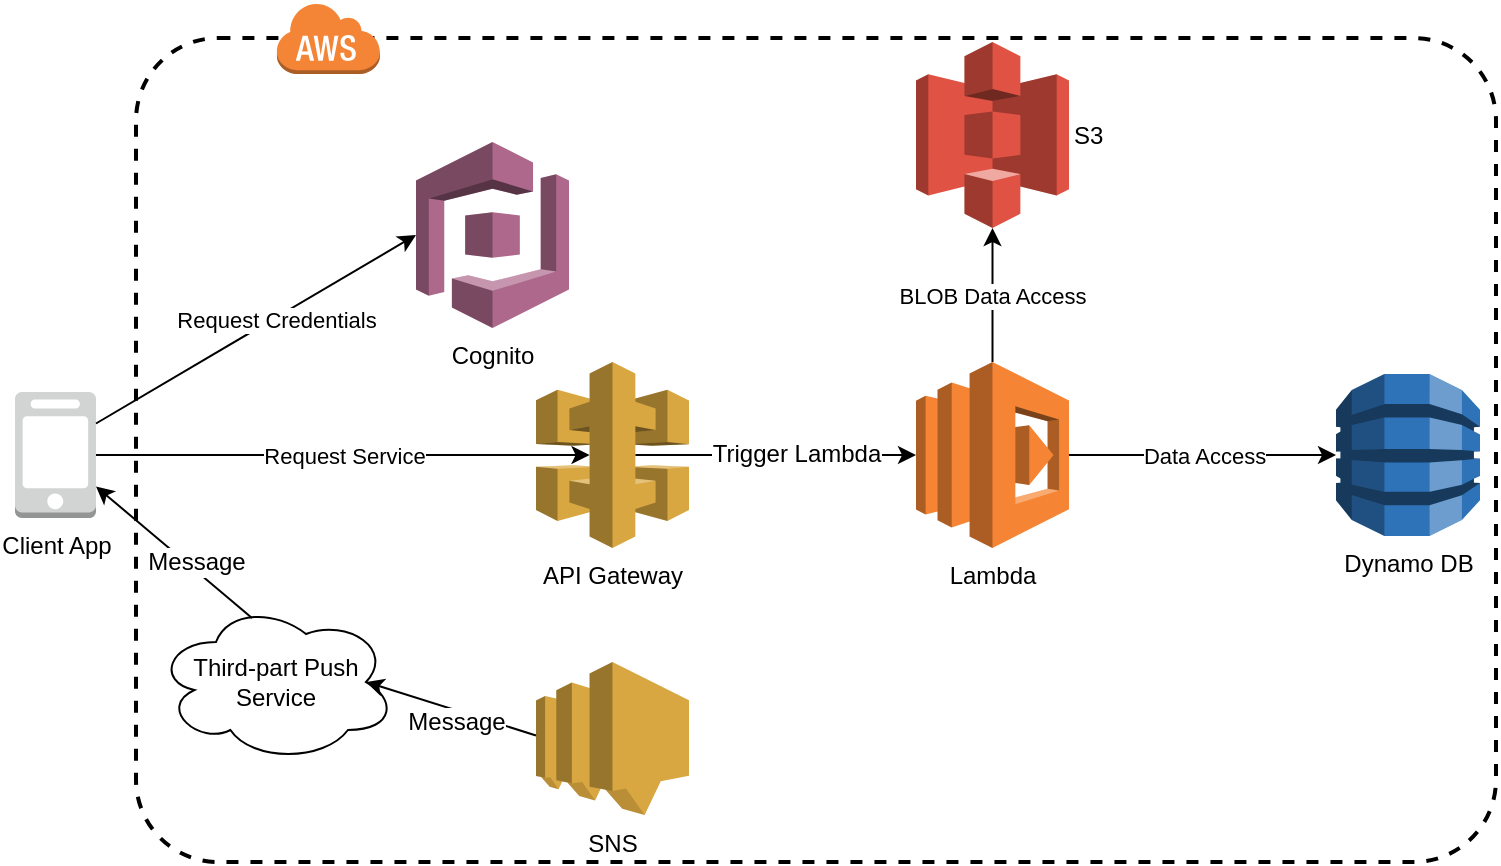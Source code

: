 <mxfile version="10.9.8" type="github"><diagram name="Page-1" id="75ae5057-2f1f-a65a-41a6-c58fb5237df7"><mxGraphModel dx="786" dy="420" grid="1" gridSize="10" guides="1" tooltips="1" connect="1" arrows="1" fold="1" page="1" pageScale="1" pageWidth="1100" pageHeight="850" background="#ffffff" math="0" shadow="0"><root><mxCell id="0"/><mxCell id="1" parent="0"/><mxCell id="8RcPRZtqM2mZ0UA2302J-1" value="Client App" style="outlineConnect=0;dashed=0;verticalLabelPosition=bottom;verticalAlign=top;align=center;html=1;shape=mxgraph.aws3.mobile_client;fillColor=#D2D3D3;gradientColor=none;" parent="1" vertex="1"><mxGeometry x="9.5" y="375" width="40.5" height="63" as="geometry"/></mxCell><mxCell id="8RcPRZtqM2mZ0UA2302J-2" value="API Gateway&lt;br&gt;&lt;br&gt;" style="outlineConnect=0;dashed=0;verticalLabelPosition=bottom;verticalAlign=top;align=center;html=1;shape=mxgraph.aws3.api_gateway;fillColor=#D9A741;gradientColor=none;" parent="1" vertex="1"><mxGeometry x="270" y="360" width="76.5" height="93" as="geometry"/></mxCell><mxCell id="8RcPRZtqM2mZ0UA2302J-3" value="Dynamo DB" style="outlineConnect=0;dashed=0;verticalLabelPosition=bottom;verticalAlign=top;align=center;html=1;shape=mxgraph.aws3.dynamo_db;fillColor=#2E73B8;gradientColor=none;" parent="1" vertex="1"><mxGeometry x="670" y="366" width="72" height="81" as="geometry"/></mxCell><mxCell id="8RcPRZtqM2mZ0UA2302J-4" value="SNS" style="outlineConnect=0;dashed=0;verticalLabelPosition=bottom;verticalAlign=top;align=center;html=1;shape=mxgraph.aws3.sns;fillColor=#D9A741;gradientColor=none;" parent="1" vertex="1"><mxGeometry x="270" y="510" width="76.5" height="76.5" as="geometry"/></mxCell><mxCell id="8RcPRZtqM2mZ0UA2302J-26" value="Lambda" style="outlineConnect=0;dashed=0;verticalLabelPosition=bottom;verticalAlign=top;align=center;html=1;shape=mxgraph.aws3.lambda;fillColor=#F58534;gradientColor=none;" parent="1" vertex="1"><mxGeometry x="460" y="360" width="76.5" height="93" as="geometry"/></mxCell><mxCell id="8RcPRZtqM2mZ0UA2302J-32" value="" style="outlineConnect=0;dashed=0;verticalLabelPosition=bottom;verticalAlign=top;align=center;html=1;shape=mxgraph.aws3.s3;fillColor=#E05243;gradientColor=none;" parent="1" vertex="1"><mxGeometry x="460" y="200" width="76.5" height="93" as="geometry"/></mxCell><mxCell id="8RcPRZtqM2mZ0UA2302J-34" value="S3" style="text;html=1;resizable=0;points=[];autosize=1;align=left;verticalAlign=top;spacingTop=-4;" parent="1" vertex="1"><mxGeometry x="536.5" y="236.5" width="30" height="20" as="geometry"/></mxCell><mxCell id="8RcPRZtqM2mZ0UA2302J-36" value="" style="rounded=1;arcSize=10;dashed=1;strokeColor=#000000;fillColor=none;gradientColor=none;strokeWidth=2;" parent="1" vertex="1"><mxGeometry x="70" y="198" width="680" height="412" as="geometry"/></mxCell><mxCell id="8RcPRZtqM2mZ0UA2302J-37" value="" style="dashed=0;html=1;shape=mxgraph.aws3.cloud;fillColor=#F58536;gradientColor=none;dashed=0;" parent="1" vertex="1"><mxGeometry x="140" y="180" width="52" height="36" as="geometry"/></mxCell><mxCell id="Glsf8TkpHgz2WGcAoV27-1" value="Third-part Push Service" style="ellipse;shape=cloud;whiteSpace=wrap;html=1;" parent="1" vertex="1"><mxGeometry x="80" y="480" width="120" height="80" as="geometry"/></mxCell><mxCell id="Glsf8TkpHgz2WGcAoV27-2" value="" style="endArrow=classic;html=1;entryX=0.875;entryY=0.5;entryDx=0;entryDy=0;entryPerimeter=0;exitX=0;exitY=0.48;exitDx=0;exitDy=0;exitPerimeter=0;" parent="1" source="8RcPRZtqM2mZ0UA2302J-4" target="Glsf8TkpHgz2WGcAoV27-1" edge="1"><mxGeometry width="50" height="50" relative="1" as="geometry"><mxPoint x="230" y="570" as="sourcePoint"/><mxPoint x="280" y="520" as="targetPoint"/></mxGeometry></mxCell><mxCell id="Glsf8TkpHgz2WGcAoV27-12" value="Message" style="text;html=1;resizable=0;points=[];align=center;verticalAlign=middle;labelBackgroundColor=#ffffff;" parent="Glsf8TkpHgz2WGcAoV27-2" vertex="1" connectable="0"><mxGeometry x="0.029" y="1" relative="1" as="geometry"><mxPoint x="4" y="6" as="offset"/></mxGeometry></mxCell><mxCell id="Glsf8TkpHgz2WGcAoV27-3" value="" style="endArrow=classic;html=1;entryX=1;entryY=0.75;entryDx=0;entryDy=0;entryPerimeter=0;exitX=0.4;exitY=0.1;exitDx=0;exitDy=0;exitPerimeter=0;" parent="1" source="Glsf8TkpHgz2WGcAoV27-1" target="8RcPRZtqM2mZ0UA2302J-1" edge="1"><mxGeometry width="50" height="50" relative="1" as="geometry"><mxPoint x="30" y="540" as="sourcePoint"/><mxPoint x="80" y="490" as="targetPoint"/></mxGeometry></mxCell><mxCell id="Glsf8TkpHgz2WGcAoV27-13" value="Message" style="text;html=1;resizable=0;points=[];align=center;verticalAlign=middle;labelBackgroundColor=#ffffff;" parent="Glsf8TkpHgz2WGcAoV27-3" vertex="1" connectable="0"><mxGeometry x="-0.278" relative="1" as="geometry"><mxPoint y="-4" as="offset"/></mxGeometry></mxCell><mxCell id="Glsf8TkpHgz2WGcAoV27-6" value="Request Service" style="endArrow=classic;html=1;exitX=1;exitY=0.5;exitDx=0;exitDy=0;exitPerimeter=0;entryX=0.35;entryY=0.5;entryDx=0;entryDy=0;entryPerimeter=0;" parent="1" source="8RcPRZtqM2mZ0UA2302J-1" target="8RcPRZtqM2mZ0UA2302J-2" edge="1"><mxGeometry width="50" height="50" relative="1" as="geometry"><mxPoint x="110" y="410" as="sourcePoint"/><mxPoint x="160" y="360" as="targetPoint"/></mxGeometry></mxCell><mxCell id="Glsf8TkpHgz2WGcAoV27-8" value="" style="endArrow=classic;html=1;exitX=0.65;exitY=0.5;exitDx=0;exitDy=0;exitPerimeter=0;entryX=0;entryY=0.5;entryDx=0;entryDy=0;entryPerimeter=0;" parent="1" source="8RcPRZtqM2mZ0UA2302J-2" target="8RcPRZtqM2mZ0UA2302J-26" edge="1"><mxGeometry width="50" height="50" relative="1" as="geometry"><mxPoint x="380" y="450" as="sourcePoint"/><mxPoint x="430" y="400" as="targetPoint"/></mxGeometry></mxCell><mxCell id="Glsf8TkpHgz2WGcAoV27-9" value="Trigger Lambda" style="text;html=1;resizable=0;points=[];align=center;verticalAlign=middle;labelBackgroundColor=#ffffff;direction=south;" parent="Glsf8TkpHgz2WGcAoV27-8" vertex="1" connectable="0"><mxGeometry x="0.443" y="1" relative="1" as="geometry"><mxPoint x="-21" y="0.5" as="offset"/></mxGeometry></mxCell><mxCell id="Glsf8TkpHgz2WGcAoV27-10" value="BLOB Data Access" style="endArrow=classic;html=1;entryX=0.5;entryY=1;entryDx=0;entryDy=0;entryPerimeter=0;exitX=0.5;exitY=0;exitDx=0;exitDy=0;exitPerimeter=0;" parent="1" source="8RcPRZtqM2mZ0UA2302J-26" target="8RcPRZtqM2mZ0UA2302J-32" edge="1"><mxGeometry width="50" height="50" relative="1" as="geometry"><mxPoint x="480" y="360" as="sourcePoint"/><mxPoint x="530" y="310" as="targetPoint"/></mxGeometry></mxCell><mxCell id="Glsf8TkpHgz2WGcAoV27-11" value="&lt;span&gt;Data Access&lt;/span&gt;" style="endArrow=classic;html=1;exitX=1;exitY=0.5;exitDx=0;exitDy=0;exitPerimeter=0;entryX=0;entryY=0.5;entryDx=0;entryDy=0;entryPerimeter=0;" parent="1" source="8RcPRZtqM2mZ0UA2302J-26" target="8RcPRZtqM2mZ0UA2302J-3" edge="1"><mxGeometry width="50" height="50" relative="1" as="geometry"><mxPoint x="590" y="450" as="sourcePoint"/><mxPoint x="640" y="400" as="targetPoint"/></mxGeometry></mxCell><mxCell id="r9qXC3XdbJekFq2p456W-1" value="Cognito" style="outlineConnect=0;dashed=0;verticalLabelPosition=bottom;verticalAlign=top;align=center;html=1;shape=mxgraph.aws3.cognito;fillColor=#AD688B;gradientColor=none;" vertex="1" parent="1"><mxGeometry x="210" y="250" width="76.5" height="93" as="geometry"/></mxCell><mxCell id="r9qXC3XdbJekFq2p456W-2" value="Request Credentials" style="endArrow=classic;html=1;exitX=1;exitY=0.25;exitDx=0;exitDy=0;exitPerimeter=0;entryX=0;entryY=0.5;entryDx=0;entryDy=0;entryPerimeter=0;" edge="1" parent="1" source="8RcPRZtqM2mZ0UA2302J-1" target="r9qXC3XdbJekFq2p456W-1"><mxGeometry x="0.115" y="-2" width="50" height="50" relative="1" as="geometry"><mxPoint x="-93" y="310" as="sourcePoint"/><mxPoint x="154" y="310" as="targetPoint"/><mxPoint y="-1" as="offset"/></mxGeometry></mxCell></root></mxGraphModel></diagram></mxfile>